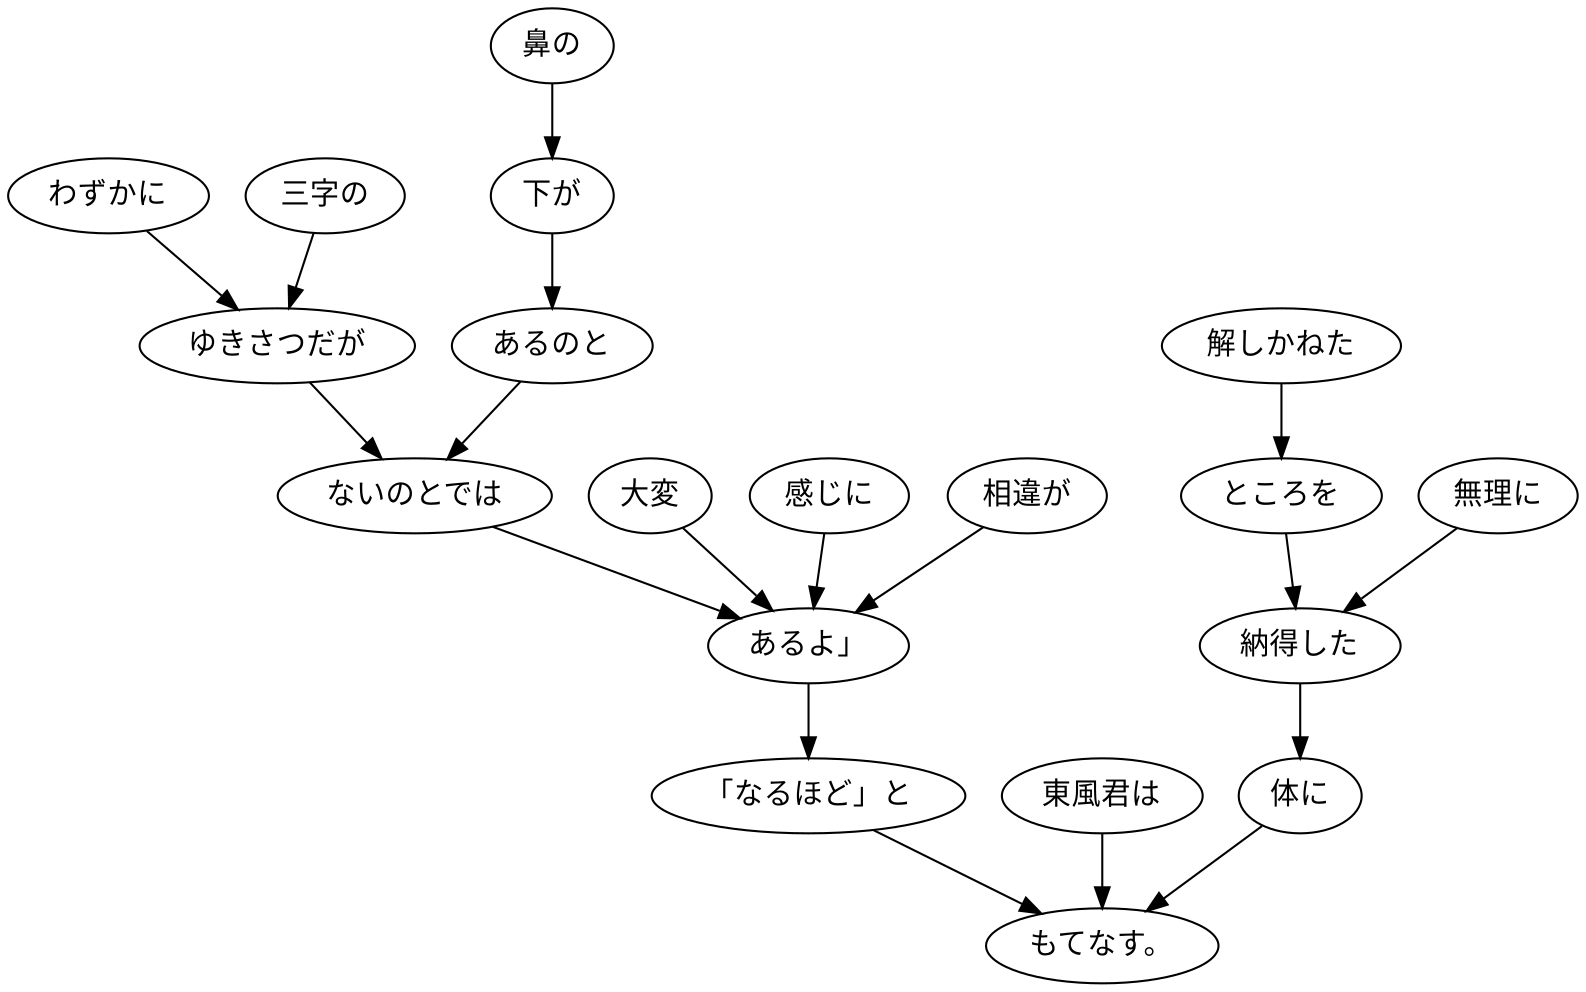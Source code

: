 digraph graph3827 {
	node0 [label="わずかに"];
	node1 [label="三字の"];
	node2 [label="ゆきさつだが"];
	node3 [label="鼻の"];
	node4 [label="下が"];
	node5 [label="あるのと"];
	node6 [label="ないのとでは"];
	node7 [label="大変"];
	node8 [label="感じに"];
	node9 [label="相違が"];
	node10 [label="あるよ」"];
	node11 [label="「なるほど」と"];
	node12 [label="東風君は"];
	node13 [label="解しかねた"];
	node14 [label="ところを"];
	node15 [label="無理に"];
	node16 [label="納得した"];
	node17 [label="体に"];
	node18 [label="もてなす。"];
	node0 -> node2;
	node1 -> node2;
	node2 -> node6;
	node3 -> node4;
	node4 -> node5;
	node5 -> node6;
	node6 -> node10;
	node7 -> node10;
	node8 -> node10;
	node9 -> node10;
	node10 -> node11;
	node11 -> node18;
	node12 -> node18;
	node13 -> node14;
	node14 -> node16;
	node15 -> node16;
	node16 -> node17;
	node17 -> node18;
}
